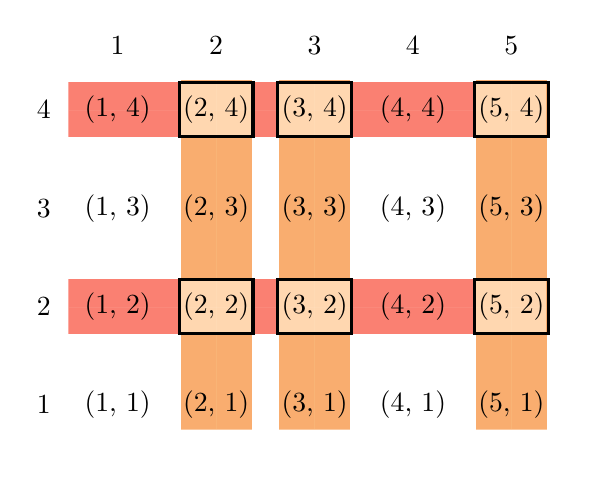\begin{tikzpicture}
[
scale = 1.25,
v/.style = {Apricot, line width = 9mm},
h/.style = {Salmon, line width = 7mm},
rect/.style = {very thick}
]
\foreach \i in {1, 2, 3, 4, 5}{
	\foreach \j in {1, 2, 3, 4}{
		\coordinate (hs\j) at (.5, \j);
		\coordinate (he\j) at (5.35,\j);
		\coordinate (vs\i) at (\i, .75);
		\coordinate (ve\i) at (\i, 4.3);
	}
}
\begin{scope}[blend mode=screen]
\filldraw[v] (vs2) rectangle (ve2);
\filldraw[v] (vs3) rectangle (ve3);
\filldraw[v] (vs5) rectangle (ve5);
\filldraw[h] (hs2) rectangle (he2);
\filldraw[h] (hs4) rectangle (he4);
\end{scope}
\foreach \i in {1, 2, 3, 4, 5}{
	\foreach \j in {1, 2, 3, 4}{
		\coordinate (\i\j) at (\i, \j);
		\node (n\i\j) at (\i\j) {(\i, \j)};
		\coordinate (obl\i\j) at (\i -.375, \j -.275);
		\coordinate (otr\i\j) at (\i + .375, \j + .275);
	} 
}
\foreach \i in {1, 2, 3, 4, 5}{
\node at (\i, 4.65) {\i};
}
\foreach \i in {1, 2, 3, 4}{
\node at (.25, \i) {\i};
}
\draw[rect] (obl24) rectangle (otr24);
\draw[rect] (obl54) rectangle (otr54);
\draw[rect] (obl34) rectangle (otr34);
\draw[rect] (obl22) rectangle (otr22);
\draw[rect] (obl32) rectangle (otr32);
\draw[rect] (obl52) rectangle (otr52);
\end{tikzpicture}
